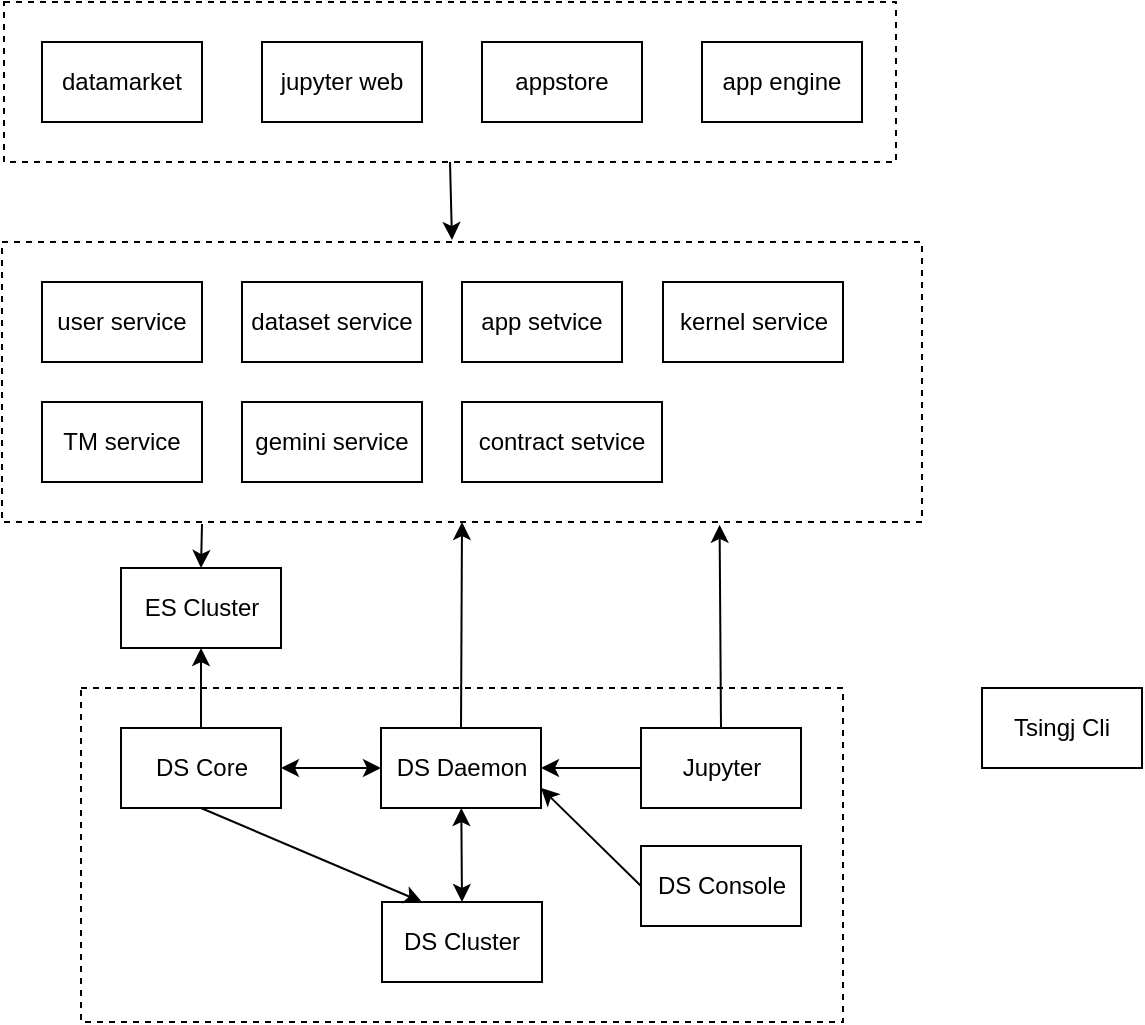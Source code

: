 <mxfile version="13.3.9" type="github"><diagram id="u8C61aPCWhV3QIsdptq5" name="Page-1"><mxGraphModel dx="1186" dy="637" grid="1" gridSize="10" guides="1" tooltips="1" connect="1" arrows="1" fold="1" page="1" pageScale="1" pageWidth="827" pageHeight="1169" math="0" shadow="0"><root><mxCell id="0"/><mxCell id="1" parent="0"/><mxCell id="eJwd13QMu01GGRn_tnVf-15" value="" style="rounded=0;whiteSpace=wrap;html=1;fillColor=none;dashed=1;" parent="1" vertex="1"><mxGeometry x="191" y="210" width="446" height="80" as="geometry"/></mxCell><mxCell id="eJwd13QMu01GGRn_tnVf-14" value="" style="rounded=0;whiteSpace=wrap;html=1;fillColor=none;dashed=1;" parent="1" vertex="1"><mxGeometry x="190" y="330" width="460" height="140" as="geometry"/></mxCell><mxCell id="eJwd13QMu01GGRn_tnVf-16" value="" style="rounded=0;whiteSpace=wrap;html=1;fillColor=none;dashed=1;" parent="1" vertex="1"><mxGeometry x="229.5" y="553" width="381" height="167" as="geometry"/></mxCell><mxCell id="eJwd13QMu01GGRn_tnVf-1" value="Jupyter" style="rounded=0;whiteSpace=wrap;html=1;" parent="1" vertex="1"><mxGeometry x="509.5" y="573" width="80" height="40" as="geometry"/></mxCell><mxCell id="eJwd13QMu01GGRn_tnVf-2" value="TM service" style="rounded=0;whiteSpace=wrap;html=1;" parent="1" vertex="1"><mxGeometry x="210" y="410" width="80" height="40" as="geometry"/></mxCell><mxCell id="eJwd13QMu01GGRn_tnVf-3" value="gemini service" style="rounded=0;whiteSpace=wrap;html=1;" parent="1" vertex="1"><mxGeometry x="310" y="410" width="90" height="40" as="geometry"/></mxCell><mxCell id="eJwd13QMu01GGRn_tnVf-4" value="dataset service" style="rounded=0;whiteSpace=wrap;html=1;" parent="1" vertex="1"><mxGeometry x="310" y="350" width="90" height="40" as="geometry"/></mxCell><mxCell id="eJwd13QMu01GGRn_tnVf-5" value="kernel service" style="rounded=0;whiteSpace=wrap;html=1;" parent="1" vertex="1"><mxGeometry x="520.5" y="350" width="90" height="40" as="geometry"/></mxCell><mxCell id="eJwd13QMu01GGRn_tnVf-6" value="app setvice" style="rounded=0;whiteSpace=wrap;html=1;" parent="1" vertex="1"><mxGeometry x="420" y="350" width="80" height="40" as="geometry"/></mxCell><mxCell id="eJwd13QMu01GGRn_tnVf-7" value="contract setvice" style="rounded=0;whiteSpace=wrap;html=1;" parent="1" vertex="1"><mxGeometry x="420" y="410" width="100" height="40" as="geometry"/></mxCell><mxCell id="eJwd13QMu01GGRn_tnVf-8" value="user service" style="rounded=0;whiteSpace=wrap;html=1;" parent="1" vertex="1"><mxGeometry x="210" y="350" width="80" height="40" as="geometry"/></mxCell><mxCell id="eJwd13QMu01GGRn_tnVf-10" value="datamarket" style="rounded=0;whiteSpace=wrap;html=1;" parent="1" vertex="1"><mxGeometry x="210" y="230" width="80" height="40" as="geometry"/></mxCell><mxCell id="eJwd13QMu01GGRn_tnVf-11" value="jupyter web" style="rounded=0;whiteSpace=wrap;html=1;" parent="1" vertex="1"><mxGeometry x="320" y="230" width="80" height="40" as="geometry"/></mxCell><mxCell id="eJwd13QMu01GGRn_tnVf-12" value="appstore" style="rounded=0;whiteSpace=wrap;html=1;" parent="1" vertex="1"><mxGeometry x="430" y="230" width="80" height="40" as="geometry"/></mxCell><mxCell id="eJwd13QMu01GGRn_tnVf-13" value="app engine" style="rounded=0;whiteSpace=wrap;html=1;" parent="1" vertex="1"><mxGeometry x="540" y="230" width="80" height="40" as="geometry"/></mxCell><mxCell id="eJwd13QMu01GGRn_tnVf-17" value="DS Daemon" style="rounded=0;whiteSpace=wrap;html=1;" parent="1" vertex="1"><mxGeometry x="379.5" y="573" width="80" height="40" as="geometry"/></mxCell><mxCell id="eJwd13QMu01GGRn_tnVf-28" value="DS Core" style="rounded=0;whiteSpace=wrap;html=1;" parent="1" vertex="1"><mxGeometry x="249.5" y="573" width="80" height="40" as="geometry"/></mxCell><mxCell id="eJwd13QMu01GGRn_tnVf-18" value="" style="endArrow=classic;html=1;exitX=0;exitY=0.5;exitDx=0;exitDy=0;entryX=1;entryY=0.5;entryDx=0;entryDy=0;" parent="1" source="eJwd13QMu01GGRn_tnVf-1" target="eJwd13QMu01GGRn_tnVf-17" edge="1"><mxGeometry width="50" height="50" relative="1" as="geometry"><mxPoint x="529.5" y="503" as="sourcePoint"/><mxPoint x="579.5" y="453" as="targetPoint"/></mxGeometry></mxCell><mxCell id="eJwd13QMu01GGRn_tnVf-19" value="" style="endArrow=classic;html=1;exitX=0.5;exitY=0;exitDx=0;exitDy=0;entryX=0.78;entryY=1.01;entryDx=0;entryDy=0;entryPerimeter=0;" parent="1" source="eJwd13QMu01GGRn_tnVf-1" target="eJwd13QMu01GGRn_tnVf-14" edge="1"><mxGeometry width="50" height="50" relative="1" as="geometry"><mxPoint x="400" y="480" as="sourcePoint"/><mxPoint x="450" y="430" as="targetPoint"/></mxGeometry></mxCell><mxCell id="eJwd13QMu01GGRn_tnVf-20" value="" style="endArrow=classic;html=1;exitX=0.5;exitY=1;exitDx=0;exitDy=0;" parent="1" source="eJwd13QMu01GGRn_tnVf-15" edge="1"><mxGeometry width="50" height="50" relative="1" as="geometry"><mxPoint x="400" y="490" as="sourcePoint"/><mxPoint x="415" y="329" as="targetPoint"/></mxGeometry></mxCell><mxCell id="eJwd13QMu01GGRn_tnVf-24" value="" style="endArrow=classic;html=1;exitX=0.5;exitY=0;exitDx=0;exitDy=0;entryX=0.5;entryY=1;entryDx=0;entryDy=0;" parent="1" source="eJwd13QMu01GGRn_tnVf-17" target="eJwd13QMu01GGRn_tnVf-14" edge="1"><mxGeometry width="50" height="50" relative="1" as="geometry"><mxPoint x="410" y="490" as="sourcePoint"/><mxPoint x="460" y="440" as="targetPoint"/></mxGeometry></mxCell><mxCell id="eJwd13QMu01GGRn_tnVf-25" value="DS Cluster" style="rounded=0;whiteSpace=wrap;html=1;" parent="1" vertex="1"><mxGeometry x="380" y="660" width="80" height="40" as="geometry"/></mxCell><mxCell id="eJwd13QMu01GGRn_tnVf-30" value="ES Cluster" style="rounded=0;whiteSpace=wrap;html=1;" parent="1" vertex="1"><mxGeometry x="249.5" y="493" width="80" height="40" as="geometry"/></mxCell><mxCell id="eJwd13QMu01GGRn_tnVf-31" value="" style="endArrow=classic;html=1;exitX=0.5;exitY=0;exitDx=0;exitDy=0;entryX=0.5;entryY=1;entryDx=0;entryDy=0;" parent="1" source="eJwd13QMu01GGRn_tnVf-28" target="eJwd13QMu01GGRn_tnVf-30" edge="1"><mxGeometry width="50" height="50" relative="1" as="geometry"><mxPoint x="410" y="570" as="sourcePoint"/><mxPoint x="460" y="520" as="targetPoint"/></mxGeometry></mxCell><mxCell id="eJwd13QMu01GGRn_tnVf-32" value="" style="endArrow=classic;html=1;entryX=0.5;entryY=0;entryDx=0;entryDy=0;" parent="1" target="eJwd13QMu01GGRn_tnVf-30" edge="1"><mxGeometry width="50" height="50" relative="1" as="geometry"><mxPoint x="290" y="471" as="sourcePoint"/><mxPoint x="460" y="520" as="targetPoint"/></mxGeometry></mxCell><mxCell id="eJwd13QMu01GGRn_tnVf-33" value="DS Console" style="rounded=0;whiteSpace=wrap;html=1;" parent="1" vertex="1"><mxGeometry x="509.5" y="632" width="80" height="40" as="geometry"/></mxCell><mxCell id="eJwd13QMu01GGRn_tnVf-36" value="Tsingj Cli" style="rounded=0;whiteSpace=wrap;html=1;" parent="1" vertex="1"><mxGeometry x="680" y="553" width="80" height="40" as="geometry"/></mxCell><mxCell id="eJwd13QMu01GGRn_tnVf-37" value="" style="endArrow=classic;html=1;exitX=0;exitY=0.5;exitDx=0;exitDy=0;entryX=1;entryY=0.75;entryDx=0;entryDy=0;" parent="1" source="eJwd13QMu01GGRn_tnVf-33" target="eJwd13QMu01GGRn_tnVf-17" edge="1"><mxGeometry width="50" height="50" relative="1" as="geometry"><mxPoint x="400" y="640" as="sourcePoint"/><mxPoint x="450" y="590" as="targetPoint"/></mxGeometry></mxCell><mxCell id="eJwd13QMu01GGRn_tnVf-38" value="" style="endArrow=classic;html=1;exitX=0.5;exitY=1;exitDx=0;exitDy=0;entryX=0.25;entryY=0;entryDx=0;entryDy=0;" parent="1" source="eJwd13QMu01GGRn_tnVf-28" target="eJwd13QMu01GGRn_tnVf-25" edge="1"><mxGeometry width="50" height="50" relative="1" as="geometry"><mxPoint x="400" y="640" as="sourcePoint"/><mxPoint x="450" y="590" as="targetPoint"/></mxGeometry></mxCell><mxCell id="eJwd13QMu01GGRn_tnVf-39" value="" style="endArrow=classic;startArrow=classic;html=1;exitX=0.5;exitY=0;exitDx=0;exitDy=0;" parent="1" source="eJwd13QMu01GGRn_tnVf-25" target="eJwd13QMu01GGRn_tnVf-17" edge="1"><mxGeometry width="50" height="50" relative="1" as="geometry"><mxPoint x="400" y="640" as="sourcePoint"/><mxPoint x="450" y="590" as="targetPoint"/></mxGeometry></mxCell><mxCell id="eJwd13QMu01GGRn_tnVf-40" value="" style="endArrow=classic;startArrow=classic;html=1;exitX=1;exitY=0.5;exitDx=0;exitDy=0;entryX=0;entryY=0.5;entryDx=0;entryDy=0;" parent="1" source="eJwd13QMu01GGRn_tnVf-28" target="eJwd13QMu01GGRn_tnVf-17" edge="1"><mxGeometry width="50" height="50" relative="1" as="geometry"><mxPoint x="400" y="640" as="sourcePoint"/><mxPoint x="380" y="590" as="targetPoint"/></mxGeometry></mxCell></root></mxGraphModel></diagram></mxfile>